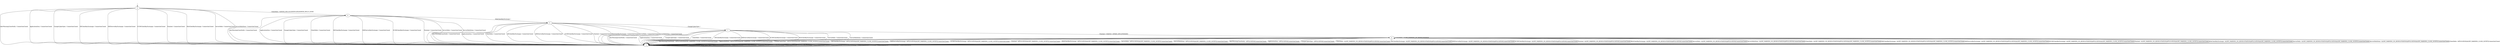 digraph "" {
	graph [configurations="1.0.0-TLS10|1.2.1-TLS10|1.3.0-TLS10|2.0.0-TLS10"];
	node [label="\N"];
	__start0	[feature=True,
		label="",
		shape=none];
	b	[feature=True];
	__start0 -> b	[key=0];
	c	[feature="1.0.0-TLS10|1.2.1-TLS10|1.3.0-TLS10|2.0.0-TLS10"];
	b -> c	[key=0,
		feature="1.0.0-TLS10|1.2.1-TLS10|1.3.0-TLS10|2.0.0-TLS10",
		label="AlertWarningCloseNotify / ConnectionClosed"];
	b -> c	[key=1,
		feature="1.0.0-TLS10|1.2.1-TLS10|1.3.0-TLS10|2.0.0-TLS10",
		label="ApplicationData / ConnectionClosed"];
	b -> c	[key=2,
		feature="1.0.0-TLS10|1.2.1-TLS10|1.3.0-TLS10|2.0.0-TLS10",
		label="ChangeCipherSpec / ConnectionClosed"];
	b -> c	[key=3,
		feature="1.0.0-TLS10|1.2.1-TLS10|1.3.0-TLS10|2.0.0-TLS10",
		label="DHClientKeyExchange / ConnectionClosed"];
	b -> c	[key=4,
		feature="1.0.0-TLS10|1.2.1-TLS10|1.3.0-TLS10|2.0.0-TLS10",
		label="DHEServerKeyExchange / ConnectionClosed"];
	b -> c	[key=5,
		feature="1.0.0-TLS10|1.2.1-TLS10|1.3.0-TLS10|2.0.0-TLS10",
		label="ECDHClientKeyExchange / ConnectionClosed"];
	b -> c	[key=6,
		feature="1.0.0-TLS10|1.2.1-TLS10|1.3.0-TLS10|2.0.0-TLS10",
		label="Finished / ConnectionClosed"];
	b -> c	[key=7,
		feature="1.0.0-TLS10|1.2.1-TLS10|1.3.0-TLS10|2.0.0-TLS10",
		label="RSAClientKeyExchange / ConnectionClosed"];
	b -> c	[key=8,
		feature="1.0.0-TLS10|1.2.1-TLS10|1.3.0-TLS10|2.0.0-TLS10",
		label="ServerHello / ConnectionClosed"];
	b -> c	[key=9,
		feature="1.0.0-TLS10|1.2.1-TLS10|1.3.0-TLS10|2.0.0-TLS10",
		label="ServerHelloDone / ConnectionClosed"];
	d	[feature="1.0.0-TLS10|1.2.1-TLS10|1.3.0-TLS10|2.0.0-TLS10"];
	b -> d	[key=0,
		feature="1.0.0-TLS10|1.2.1-TLS10|1.3.0-TLS10|2.0.0-TLS10",
		label="ClientHello / SERVER_HELLO|CERTIFICATE|SERVER_HELLO_DONE"];
	c -> c	[key=0,
		feature="1.0.0-TLS10|1.2.1-TLS10|1.3.0-TLS10|2.0.0-TLS10",
		label="AlertWarningCloseNotify / ConnectionClosed"];
	c -> c	[key=1,
		feature="1.0.0-TLS10|1.2.1-TLS10|1.3.0-TLS10|2.0.0-TLS10",
		label="ApplicationData / ConnectionClosed"];
	c -> c	[key=2,
		feature="1.0.0-TLS10|1.2.1-TLS10|1.3.0-TLS10|2.0.0-TLS10",
		label="ChangeCipherSpec / ConnectionClosed"];
	c -> c	[key=3,
		feature="1.0.0-TLS10|1.2.1-TLS10|1.3.0-TLS10|2.0.0-TLS10",
		label="ClientHello / ConnectionClosed"];
	c -> c	[key=4,
		feature="1.0.0-TLS10|1.2.1-TLS10|1.3.0-TLS10|2.0.0-TLS10",
		label="DHClientKeyExchange / ConnectionClosed"];
	c -> c	[key=5,
		feature="1.0.0-TLS10|1.2.1-TLS10|1.3.0-TLS10|2.0.0-TLS10",
		label="DHEServerKeyExchange / ConnectionClosed"];
	c -> c	[key=6,
		feature="1.0.0-TLS10|1.2.1-TLS10|1.3.0-TLS10|2.0.0-TLS10",
		label="ECDHClientKeyExchange / ConnectionClosed"];
	c -> c	[key=7,
		feature="1.0.0-TLS10|1.2.1-TLS10|1.3.0-TLS10|2.0.0-TLS10",
		label="Finished / ConnectionClosed"];
	c -> c	[key=8,
		feature="1.0.0-TLS10|1.2.1-TLS10|1.3.0-TLS10|2.0.0-TLS10",
		label="RSAClientKeyExchange / ConnectionClosed"];
	c -> c	[key=9,
		feature="1.0.0-TLS10|1.2.1-TLS10|1.3.0-TLS10|2.0.0-TLS10",
		label="ServerHello / ConnectionClosed"];
	c -> c	[key=10,
		feature="1.0.0-TLS10|1.2.1-TLS10|1.3.0-TLS10|2.0.0-TLS10",
		label="ServerHelloDone / ConnectionClosed"];
	d -> c	[key=0,
		feature="1.0.0-TLS10|1.2.1-TLS10|1.3.0-TLS10|2.0.0-TLS10",
		label="AlertWarningCloseNotify / ConnectionClosed"];
	d -> c	[key=1,
		feature="1.0.0-TLS10|1.2.1-TLS10|1.3.0-TLS10|2.0.0-TLS10",
		label="ApplicationData / ConnectionClosed"];
	d -> c	[key=2,
		feature="1.0.0-TLS10|1.2.1-TLS10|1.3.0-TLS10|2.0.0-TLS10",
		label="ChangeCipherSpec / ConnectionClosed"];
	d -> c	[key=3,
		feature="1.0.0-TLS10|1.2.1-TLS10|1.3.0-TLS10|2.0.0-TLS10",
		label="ClientHello / ConnectionClosed"];
	d -> c	[key=4,
		feature="1.0.0-TLS10|1.2.1-TLS10|1.3.0-TLS10|2.0.0-TLS10",
		label="DHClientKeyExchange / ConnectionClosed"];
	d -> c	[key=5,
		feature="1.0.0-TLS10|1.2.1-TLS10|1.3.0-TLS10|2.0.0-TLS10",
		label="DHEServerKeyExchange / ConnectionClosed"];
	d -> c	[key=6,
		feature="1.0.0-TLS10|1.2.1-TLS10|1.3.0-TLS10|2.0.0-TLS10",
		label="ECDHClientKeyExchange / ConnectionClosed"];
	d -> c	[key=7,
		feature="1.0.0-TLS10|1.2.1-TLS10|1.3.0-TLS10|2.0.0-TLS10",
		label="Finished / ConnectionClosed"];
	d -> c	[key=8,
		feature="1.0.0-TLS10|1.2.1-TLS10|1.3.0-TLS10|2.0.0-TLS10",
		label="ServerHello / ConnectionClosed"];
	d -> c	[key=9,
		feature="1.0.0-TLS10|1.2.1-TLS10|1.3.0-TLS10|2.0.0-TLS10",
		label="ServerHelloDone / ConnectionClosed"];
	e	[feature="1.0.0-TLS10|1.2.1-TLS10|1.3.0-TLS10|2.0.0-TLS10"];
	d -> e	[key=0,
		feature="1.0.0-TLS10|1.2.1-TLS10|1.3.0-TLS10|2.0.0-TLS10",
		label="RSAClientKeyExchange / -"];
	e -> c	[key=0,
		feature="1.0.0-TLS10|1.2.1-TLS10|1.3.0-TLS10|2.0.0-TLS10",
		label="AlertWarningCloseNotify / ConnectionClosed"];
	e -> c	[key=1,
		feature="1.0.0-TLS10|1.2.1-TLS10|1.3.0-TLS10|2.0.0-TLS10",
		label="ApplicationData / ConnectionClosed"];
	e -> c	[key=2,
		feature="1.0.0-TLS10|1.2.1-TLS10|1.3.0-TLS10|2.0.0-TLS10",
		label="ClientHello / ConnectionClosed"];
	e -> c	[key=3,
		feature="1.0.0-TLS10|1.2.1-TLS10|1.3.0-TLS10|2.0.0-TLS10",
		label="DHClientKeyExchange / ConnectionClosed"];
	e -> c	[key=4,
		feature="1.0.0-TLS10|1.2.1-TLS10|1.3.0-TLS10|2.0.0-TLS10",
		label="DHEServerKeyExchange / ConnectionClosed"];
	e -> c	[key=5,
		feature="1.0.0-TLS10|1.2.1-TLS10|1.3.0-TLS10|2.0.0-TLS10",
		label="ECDHClientKeyExchange / ConnectionClosed"];
	e -> c	[key=6,
		feature="1.0.0-TLS10|1.2.1-TLS10|1.3.0-TLS10|2.0.0-TLS10",
		label="Finished / ConnectionClosed"];
	e -> c	[key=7,
		feature="1.0.0-TLS10|1.2.1-TLS10|1.3.0-TLS10|2.0.0-TLS10",
		label="RSAClientKeyExchange / ConnectionClosed"];
	e -> c	[key=8,
		feature="1.0.0-TLS10|1.2.1-TLS10|1.3.0-TLS10|2.0.0-TLS10",
		label="ServerHello / ConnectionClosed"];
	e -> c	[key=9,
		feature="1.0.0-TLS10|1.2.1-TLS10|1.3.0-TLS10|2.0.0-TLS10",
		label="ServerHelloDone / ConnectionClosed"];
	f	[feature="1.0.0-TLS10|1.2.1-TLS10|1.3.0-TLS10|2.0.0-TLS10"];
	e -> f	[key=0,
		feature="1.0.0-TLS10|1.2.1-TLS10|1.3.0-TLS10|2.0.0-TLS10",
		label="ChangeCipherSpec / -"];
	f -> c	[key=0,
		feature="1.0.0-TLS10|1.2.1-TLS10|1.3.0-TLS10|2.0.0-TLS10",
		label="AlertWarningCloseNotify / ConnectionClosed"];
	f -> c	[key=1,
		feature="1.0.0-TLS10|1.2.1-TLS10|1.3.0-TLS10|2.0.0-TLS10",
		label="ApplicationData / ConnectionClosed"];
	f -> c	[key=2,
		feature="1.0.0-TLS10|1.2.1-TLS10|1.3.0-TLS10|2.0.0-TLS10",
		label="ChangeCipherSpec / ConnectionClosed"];
	f -> c	[key=3,
		feature="1.0.0-TLS10|1.2.1-TLS10|1.3.0-TLS10|2.0.0-TLS10",
		label="ClientHello / ConnectionClosed"];
	f -> c	[key=4,
		feature="1.0.0-TLS10|1.2.1-TLS10|1.3.0-TLS10|2.0.0-TLS10",
		label="DHClientKeyExchange / ConnectionClosed"];
	f -> c	[key=5,
		feature="1.0.0-TLS10|1.2.1-TLS10|1.3.0-TLS10|2.0.0-TLS10",
		label="DHEServerKeyExchange / ConnectionClosed"];
	f -> c	[key=6,
		feature="1.0.0-TLS10|1.2.1-TLS10|1.3.0-TLS10|2.0.0-TLS10",
		label="ECDHClientKeyExchange / ConnectionClosed"];
	f -> c	[key=7,
		feature="1.0.0-TLS10|1.2.1-TLS10|1.3.0-TLS10|2.0.0-TLS10",
		label="RSAClientKeyExchange / ConnectionClosed"];
	f -> c	[key=8,
		feature="1.0.0-TLS10|1.2.1-TLS10|1.3.0-TLS10|2.0.0-TLS10",
		label="ServerHello / ConnectionClosed"];
	f -> c	[key=9,
		feature="1.0.0-TLS10|1.2.1-TLS10|1.3.0-TLS10|2.0.0-TLS10",
		label="ServerHelloDone / ConnectionClosed"];
	g	[feature="1.0.0-TLS10|1.2.1-TLS10|1.3.0-TLS10|2.0.0-TLS10"];
	f -> g	[key=0,
		feature="1.0.0-TLS10|1.2.1-TLS10|1.3.0-TLS10|2.0.0-TLS10",
		label="Finished / CHANGE_CIPHER_SPEC|FINISHED"];
	g -> c	[key=0,
		feature="1.0.0-TLS10|1.2.1-TLS10|2.0.0-TLS10",
		label="AlertWarningCloseNotify / APPLICATION|ALERT_WARNING_CLOSE_NOTIFY|ConnectionClosed"];
	g -> c	[key=1,
		feature="1.0.0-TLS10|1.2.1-TLS10|2.0.0-TLS10",
		label="ApplicationData / APPLICATION|ALERT_WARNING_CLOSE_NOTIFY|ConnectionClosed"];
	g -> c	[key=2,
		feature="1.0.0-TLS10|1.2.1-TLS10|2.0.0-TLS10",
		label="ChangeCipherSpec / APPLICATION|ALERT_WARNING_CLOSE_NOTIFY|ConnectionClosed"];
	g -> c	[key=3,
		feature="1.0.0-TLS10|2.0.0-TLS10",
		label="DHClientKeyExchange / APPLICATION|ALERT_WARNING_CLOSE_NOTIFY|ConnectionClosed"];
	g -> c	[key=4,
		feature="1.0.0-TLS10|2.0.0-TLS10",
		label="DHEServerKeyExchange / APPLICATION|ALERT_WARNING_CLOSE_NOTIFY|ConnectionClosed"];
	g -> c	[key=5,
		feature="1.0.0-TLS10|2.0.0-TLS10",
		label="ECDHClientKeyExchange / APPLICATION|ALERT_WARNING_CLOSE_NOTIFY|ConnectionClosed"];
	g -> c	[key=6,
		feature="1.0.0-TLS10|2.0.0-TLS10",
		label="Finished / APPLICATION|ALERT_WARNING_CLOSE_NOTIFY|ConnectionClosed"];
	g -> c	[key=7,
		feature="1.0.0-TLS10|2.0.0-TLS10",
		label="RSAClientKeyExchange / APPLICATION|ALERT_WARNING_CLOSE_NOTIFY|ConnectionClosed"];
	g -> c	[key=8,
		feature="1.0.0-TLS10|2.0.0-TLS10",
		label="ServerHello / APPLICATION|ALERT_WARNING_CLOSE_NOTIFY|ConnectionClosed"];
	g -> c	[key=9,
		feature="1.0.0-TLS10|2.0.0-TLS10",
		label="ServerHelloDone / APPLICATION|ALERT_WARNING_CLOSE_NOTIFY|ConnectionClosed"];
	g -> c	[key=10,
		feature="1.3.0-TLS10",
		label="AlertWarningCloseNotify / APPLICATION|ConnectionClosed"];
	g -> c	[key=11,
		feature="1.3.0-TLS10",
		label="ApplicationData / APPLICATION|ConnectionClosed"];
	g -> c	[key=12,
		feature="1.3.0-TLS10",
		label="ChangeCipherSpec / APPLICATION|ConnectionClosed"];
	g -> c	[key=13,
		feature="1.3.0-TLS10",
		label="ClientHello / ALERT_WARNING_NO_RENEGOTIATION|APPLICATION|ConnectionClosed"];
	g -> c	[key=14,
		feature="1.3.0-TLS10",
		label="DHClientKeyExchange / ALERT_WARNING_NO_RENEGOTIATION|APPLICATION|ConnectionClosed"];
	g -> c	[key=15,
		feature="1.3.0-TLS10",
		label="DHEServerKeyExchange / ALERT_WARNING_NO_RENEGOTIATION|APPLICATION|ConnectionClosed"];
	g -> c	[key=16,
		feature="1.3.0-TLS10",
		label="ECDHClientKeyExchange / ALERT_WARNING_NO_RENEGOTIATION|APPLICATION|ConnectionClosed"];
	g -> c	[key=17,
		feature="1.3.0-TLS10",
		label="Finished / ALERT_WARNING_NO_RENEGOTIATION|APPLICATION|ConnectionClosed"];
	g -> c	[key=18,
		feature="1.3.0-TLS10",
		label="RSAClientKeyExchange / ALERT_WARNING_NO_RENEGOTIATION|APPLICATION|ConnectionClosed"];
	g -> c	[key=19,
		feature="1.3.0-TLS10",
		label="ServerHello / ALERT_WARNING_NO_RENEGOTIATION|APPLICATION|ConnectionClosed"];
	g -> c	[key=20,
		feature="1.3.0-TLS10",
		label="ServerHelloDone / ALERT_WARNING_NO_RENEGOTIATION|APPLICATION|ConnectionClosed"];
	g -> c	[key=21,
		feature="1.2.1-TLS10",
		label="ClientHello / ALERT_WARNING_NO_RENEGOTIATION|APPLICATION|ALERT_WARNING_CLOSE_NOTIFY|ConnectionClosed"];
	g -> c	[key=22,
		feature="1.2.1-TLS10",
		label="DHClientKeyExchange / ALERT_WARNING_NO_RENEGOTIATION|APPLICATION|ALERT_WARNING_CLOSE_NOTIFY|ConnectionClosed"];
	g -> c	[key=23,
		feature="1.2.1-TLS10",
		label="DHEServerKeyExchange / ALERT_WARNING_NO_RENEGOTIATION|APPLICATION|ALERT_WARNING_CLOSE_NOTIFY|ConnectionClosed"];
	g -> c	[key=24,
		feature="1.2.1-TLS10",
		label="ECDHClientKeyExchange / ALERT_WARNING_NO_RENEGOTIATION|APPLICATION|ALERT_WARNING_CLOSE_NOTIFY|ConnectionClosed"];
	g -> c	[key=25,
		feature="1.2.1-TLS10",
		label="Finished / ALERT_WARNING_NO_RENEGOTIATION|APPLICATION|ALERT_WARNING_CLOSE_NOTIFY|ConnectionClosed"];
	g -> c	[key=26,
		feature="1.2.1-TLS10",
		label="RSAClientKeyExchange / ALERT_WARNING_NO_RENEGOTIATION|APPLICATION|ALERT_WARNING_CLOSE_NOTIFY|ConnectionClosed"];
	g -> c	[key=27,
		feature="1.2.1-TLS10",
		label="ServerHello / ALERT_WARNING_NO_RENEGOTIATION|APPLICATION|ALERT_WARNING_CLOSE_NOTIFY|ConnectionClosed"];
	g -> c	[key=28,
		feature="1.2.1-TLS10",
		label="ServerHelloDone / ALERT_WARNING_NO_RENEGOTIATION|APPLICATION|ALERT_WARNING_CLOSE_NOTIFY|ConnectionClosed"];
	g -> c	[key=29,
		feature="1.0.0-TLS10",
		label="ClientHello / APPLICATION|ALERT_WARNING_CLOSE_NOTIFY|ConnectionClosed"];
	g -> g	[key=0,
		feature="2.0.0-TLS10",
		label="ClientHello / ALERT_WARNING_NO_RENEGOTIATION"];
}
